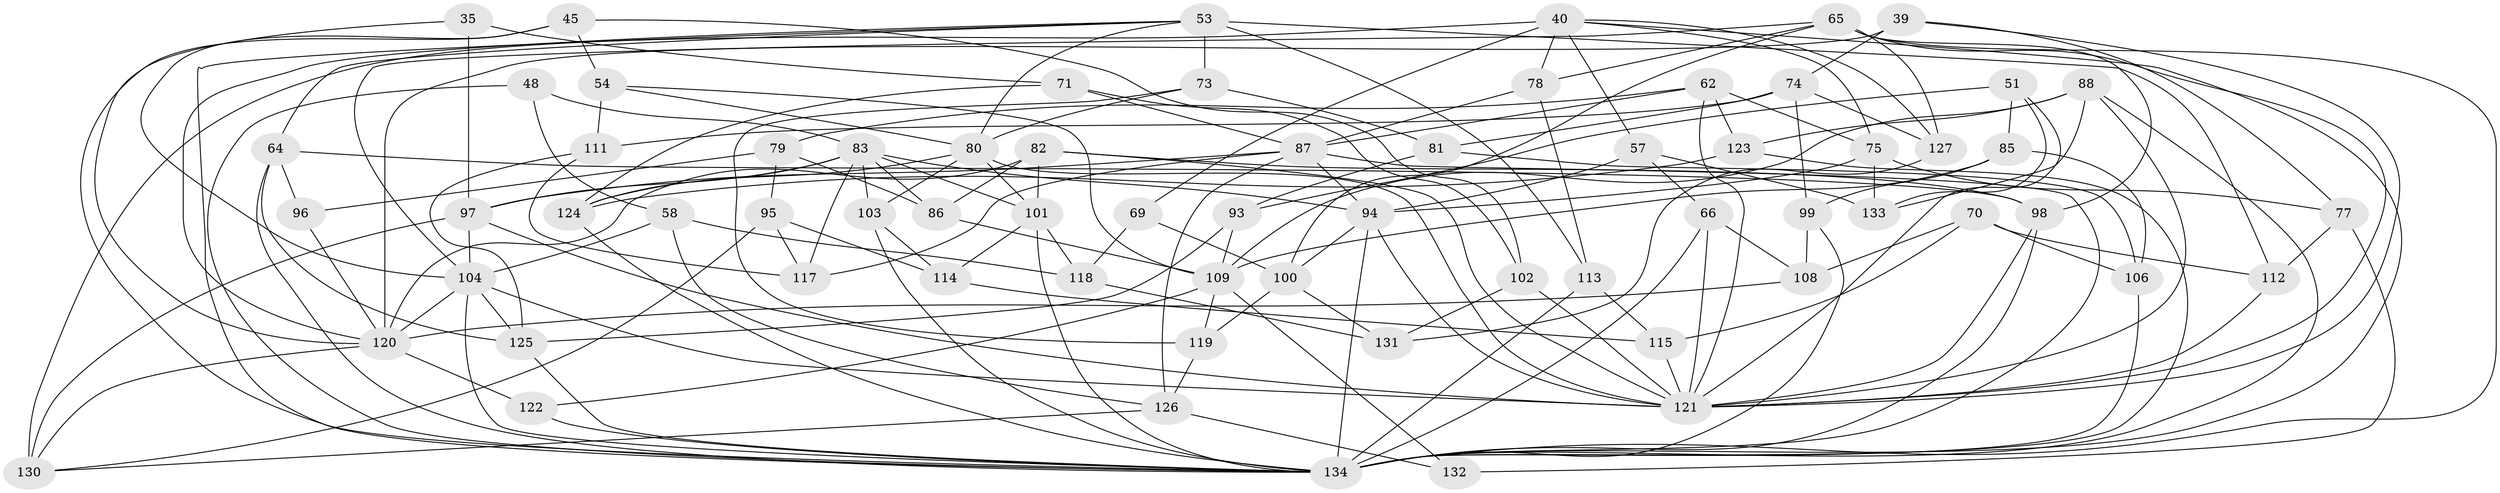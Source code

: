 // original degree distribution, {4: 1.0}
// Generated by graph-tools (version 1.1) at 2025/56/03/09/25 04:56:51]
// undirected, 67 vertices, 171 edges
graph export_dot {
graph [start="1"]
  node [color=gray90,style=filled];
  35;
  39 [super="+18"];
  40 [super="+3+16"];
  45;
  48;
  51;
  53 [super="+47+24"];
  54;
  57;
  58;
  62 [super="+28"];
  64 [super="+63"];
  65 [super="+17+50+37"];
  66;
  69;
  70;
  71;
  73 [super="+8"];
  74 [super="+6"];
  75 [super="+72"];
  77;
  78;
  79;
  80 [super="+1+60+26"];
  81;
  82 [super="+22"];
  83 [super="+11+14"];
  85;
  86;
  87 [super="+76"];
  88 [super="+7"];
  93;
  94 [super="+52"];
  95;
  96;
  97 [super="+90"];
  98 [super="+10+84"];
  99;
  100 [super="+59"];
  101 [super="+33+92"];
  102;
  103;
  104 [super="+4+5+15"];
  106;
  108;
  109 [super="+42+44"];
  111;
  112;
  113 [super="+30"];
  114;
  115;
  117;
  118;
  119;
  120 [super="+19+49+105"];
  121 [super="+46+21+107"];
  122;
  123 [super="+67"];
  124 [super="+27"];
  125 [super="+91"];
  126 [super="+56"];
  127;
  130 [super="+110"];
  131;
  132;
  133;
  134 [super="+89+116+129"];
  35 -- 71;
  35 -- 120;
  35 -- 97 [weight=2];
  39 -- 74 [weight=2];
  39 -- 77;
  39 -- 120 [weight=2];
  39 -- 121;
  40 -- 57;
  40 -- 127;
  40 -- 130 [weight=2];
  40 -- 69;
  40 -- 78;
  40 -- 134;
  40 -- 75;
  45 -- 102;
  45 -- 54;
  45 -- 104;
  45 -- 134;
  48 -- 58;
  48 -- 83;
  48 -- 134 [weight=2];
  51 -- 133;
  51 -- 93;
  51 -- 85;
  51 -- 121;
  53 -- 73 [weight=3];
  53 -- 120;
  53 -- 64;
  53 -- 112;
  53 -- 113 [weight=2];
  53 -- 80;
  53 -- 134;
  54 -- 80;
  54 -- 111;
  54 -- 109;
  57 -- 133;
  57 -- 66;
  57 -- 94;
  58 -- 118;
  58 -- 126;
  58 -- 104;
  62 -- 75;
  62 -- 123 [weight=2];
  62 -- 79;
  62 -- 121;
  62 -- 87;
  64 -- 96 [weight=2];
  64 -- 125;
  64 -- 98;
  64 -- 134;
  65 -- 100;
  65 -- 104 [weight=2];
  65 -- 127;
  65 -- 98 [weight=2];
  65 -- 78;
  65 -- 121;
  65 -- 134 [weight=2];
  66 -- 108;
  66 -- 121;
  66 -- 134;
  69 -- 100 [weight=2];
  69 -- 118;
  70 -- 112;
  70 -- 106;
  70 -- 115;
  70 -- 108;
  71 -- 102;
  71 -- 124;
  71 -- 87;
  73 -- 119;
  73 -- 81;
  73 -- 80;
  74 -- 99;
  74 -- 81;
  74 -- 127;
  74 -- 111;
  75 -- 133;
  75 -- 94 [weight=2];
  75 -- 77;
  77 -- 112;
  77 -- 132;
  78 -- 113;
  78 -- 87;
  79 -- 86;
  79 -- 96;
  79 -- 95;
  80 -- 124 [weight=2];
  80 -- 103;
  80 -- 121 [weight=2];
  80 -- 101 [weight=2];
  81 -- 106;
  81 -- 93;
  82 -- 101;
  82 -- 98 [weight=2];
  82 -- 120;
  82 -- 86;
  82 -- 121;
  83 -- 117;
  83 -- 86;
  83 -- 97;
  83 -- 101;
  83 -- 103;
  83 -- 124;
  83 -- 94;
  85 -- 99;
  85 -- 106;
  85 -- 109;
  86 -- 109;
  87 -- 117;
  87 -- 97 [weight=2];
  87 -- 126;
  87 -- 134 [weight=2];
  87 -- 94;
  88 -- 123 [weight=2];
  88 -- 133;
  88 -- 121;
  88 -- 134;
  88 -- 109;
  93 -- 125;
  93 -- 109;
  94 -- 100;
  94 -- 134 [weight=3];
  94 -- 121;
  95 -- 114;
  95 -- 130;
  95 -- 117;
  96 -- 120;
  97 -- 130;
  97 -- 104;
  97 -- 121;
  98 -- 121;
  98 -- 134 [weight=2];
  99 -- 108;
  99 -- 134;
  100 -- 131;
  100 -- 119;
  101 -- 118;
  101 -- 114;
  101 -- 134 [weight=2];
  102 -- 131;
  102 -- 121;
  103 -- 114;
  103 -- 134;
  104 -- 121;
  104 -- 125 [weight=2];
  104 -- 120;
  104 -- 134;
  106 -- 134;
  108 -- 120;
  109 -- 119;
  109 -- 122;
  109 -- 132;
  111 -- 117;
  111 -- 125;
  112 -- 121;
  113 -- 115;
  113 -- 134 [weight=2];
  114 -- 115;
  115 -- 121;
  118 -- 131;
  119 -- 126;
  120 -- 122;
  120 -- 130;
  122 -- 134 [weight=2];
  123 -- 124;
  123 -- 134;
  124 -- 134;
  125 -- 134;
  126 -- 132 [weight=2];
  126 -- 130;
  127 -- 131;
}
